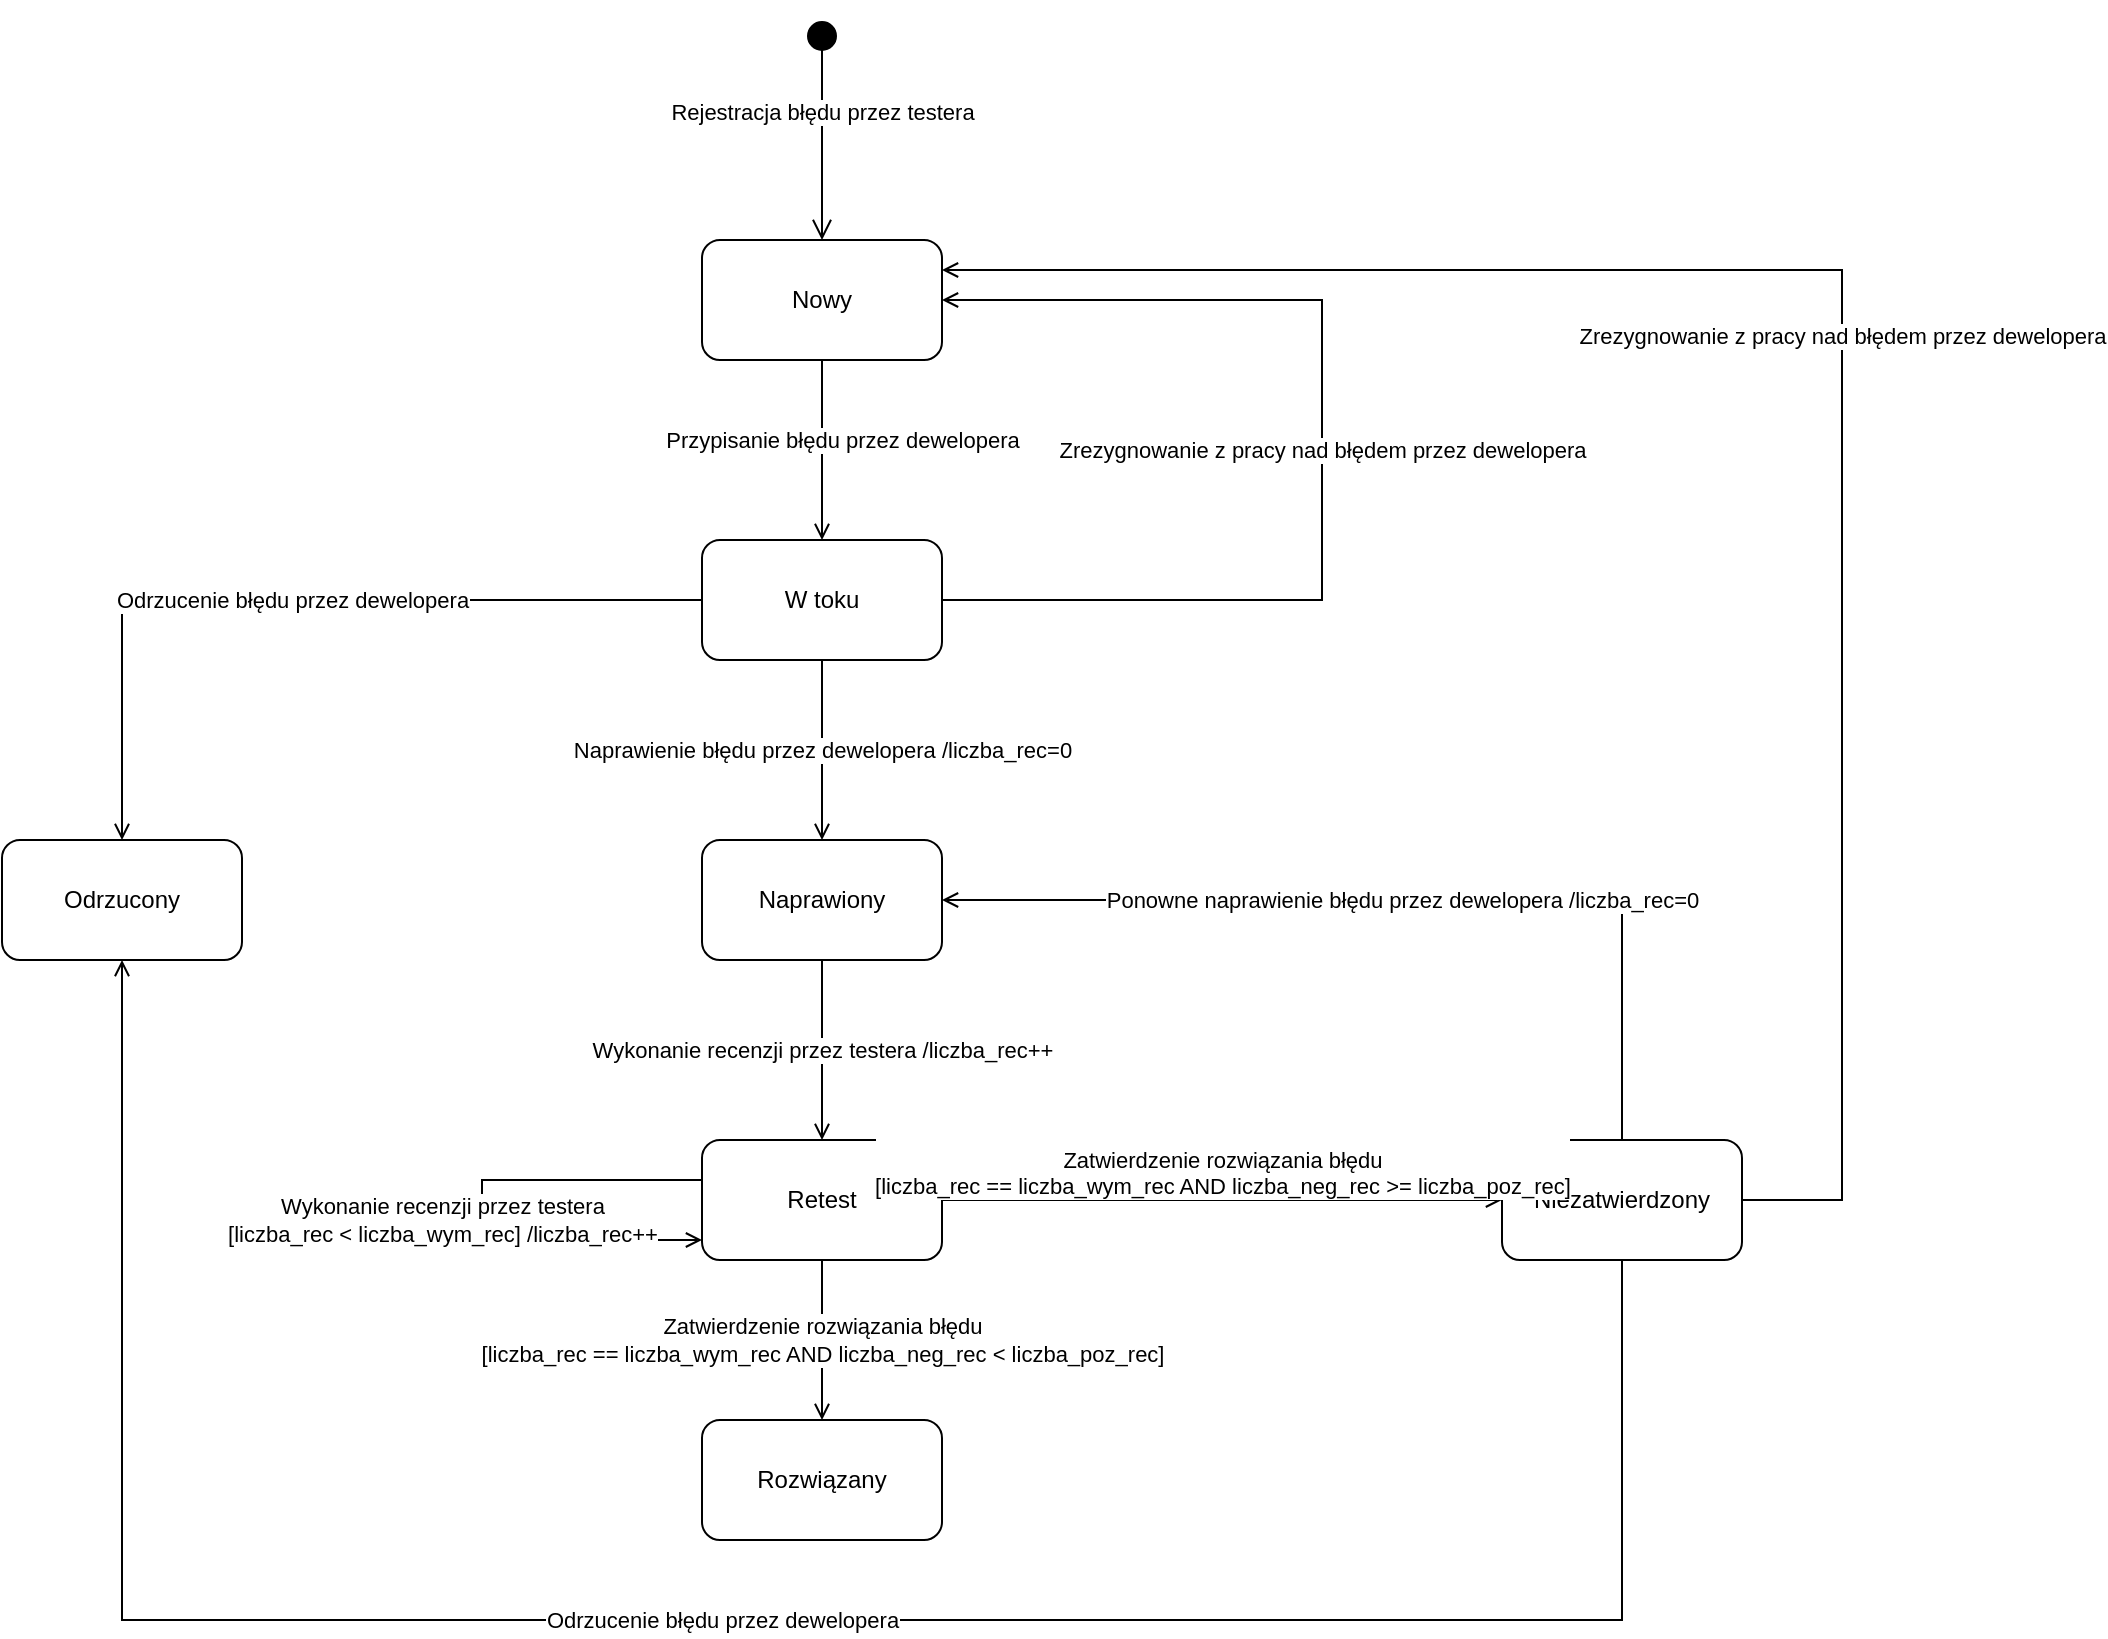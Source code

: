 <mxfile version="15.2.9" type="device"><diagram id="-AIvo_aoG3iy39GctLOE" name="Page-1"><mxGraphModel dx="923" dy="751" grid="1" gridSize="10" guides="1" tooltips="1" connect="1" arrows="1" fold="1" page="1" pageScale="1" pageWidth="1100" pageHeight="850" math="0" shadow="0"><root><mxCell id="0"/><mxCell id="1" parent="0"/><mxCell id="RUSZKUfa4JQvr5PRSxo7-1" value="Nowy" style="rounded=1;whiteSpace=wrap;html=1;" vertex="1" parent="1"><mxGeometry x="389" y="130" width="120" height="60" as="geometry"/></mxCell><mxCell id="RUSZKUfa4JQvr5PRSxo7-2" value="Rejestracja błędu przez testera" style="html=1;verticalAlign=bottom;startArrow=circle;startFill=1;endArrow=open;startSize=6;endSize=8;entryX=0.5;entryY=0;entryDx=0;entryDy=0;" edge="1" parent="1" target="RUSZKUfa4JQvr5PRSxo7-1"><mxGeometry width="80" relative="1" as="geometry"><mxPoint x="449" y="20" as="sourcePoint"/><mxPoint x="49" y="189.5" as="targetPoint"/></mxGeometry></mxCell><mxCell id="RUSZKUfa4JQvr5PRSxo7-5" value="Zrezygnowanie z pracy nad błędem przez dewelopera" style="edgeStyle=orthogonalEdgeStyle;rounded=0;orthogonalLoop=1;jettySize=auto;html=1;entryX=1;entryY=0.5;entryDx=0;entryDy=0;endArrow=open;endFill=0;exitX=1;exitY=0.5;exitDx=0;exitDy=0;" edge="1" parent="1" source="RUSZKUfa4JQvr5PRSxo7-3" target="RUSZKUfa4JQvr5PRSxo7-1"><mxGeometry relative="1" as="geometry"><Array as="points"><mxPoint x="699" y="310"/><mxPoint x="699" y="160"/></Array></mxGeometry></mxCell><mxCell id="RUSZKUfa4JQvr5PRSxo7-3" value="W toku" style="rounded=1;whiteSpace=wrap;html=1;" vertex="1" parent="1"><mxGeometry x="389" y="280" width="120" height="60" as="geometry"/></mxCell><mxCell id="RUSZKUfa4JQvr5PRSxo7-13" value="Wykonanie recenzji przez testera /liczba_rec++" style="edgeStyle=orthogonalEdgeStyle;rounded=0;orthogonalLoop=1;jettySize=auto;html=1;entryX=0.5;entryY=0;entryDx=0;entryDy=0;endArrow=open;endFill=0;" edge="1" parent="1" source="RUSZKUfa4JQvr5PRSxo7-6" target="RUSZKUfa4JQvr5PRSxo7-11"><mxGeometry relative="1" as="geometry"/></mxCell><mxCell id="RUSZKUfa4JQvr5PRSxo7-6" value="Naprawiony" style="rounded=1;whiteSpace=wrap;html=1;" vertex="1" parent="1"><mxGeometry x="389" y="430" width="120" height="60" as="geometry"/></mxCell><mxCell id="RUSZKUfa4JQvr5PRSxo7-7" value="Odrzucony" style="rounded=1;whiteSpace=wrap;html=1;" vertex="1" parent="1"><mxGeometry x="39" y="430" width="120" height="60" as="geometry"/></mxCell><mxCell id="RUSZKUfa4JQvr5PRSxo7-15" value="&lt;div&gt;Zatwierdzenie rozwiązania błędu&lt;/div&gt;&lt;div&gt;[liczba_rec == liczba_wym_rec AND liczba_neg_rec &amp;lt; liczba_poz_rec]&lt;/div&gt;" style="edgeStyle=orthogonalEdgeStyle;rounded=0;orthogonalLoop=1;jettySize=auto;html=1;entryX=0.5;entryY=0;entryDx=0;entryDy=0;endArrow=open;endFill=0;" edge="1" parent="1" source="RUSZKUfa4JQvr5PRSxo7-11" target="RUSZKUfa4JQvr5PRSxo7-14"><mxGeometry relative="1" as="geometry"/></mxCell><mxCell id="RUSZKUfa4JQvr5PRSxo7-11" value="Retest" style="rounded=1;whiteSpace=wrap;html=1;" vertex="1" parent="1"><mxGeometry x="389" y="580" width="120" height="60" as="geometry"/></mxCell><mxCell id="RUSZKUfa4JQvr5PRSxo7-14" value="Rozwiązany" style="rounded=1;whiteSpace=wrap;html=1;" vertex="1" parent="1"><mxGeometry x="389" y="720" width="120" height="60" as="geometry"/></mxCell><mxCell id="RUSZKUfa4JQvr5PRSxo7-18" value="Odrzucenie błędu przez dewelopera" style="edgeStyle=orthogonalEdgeStyle;rounded=0;orthogonalLoop=1;jettySize=auto;html=1;entryX=0.5;entryY=1;entryDx=0;entryDy=0;endArrow=open;endFill=0;exitX=0.5;exitY=1;exitDx=0;exitDy=0;" edge="1" parent="1" source="RUSZKUfa4JQvr5PRSxo7-16" target="RUSZKUfa4JQvr5PRSxo7-7"><mxGeometry relative="1" as="geometry"><Array as="points"><mxPoint x="849" y="820"/><mxPoint x="99" y="820"/></Array></mxGeometry></mxCell><mxCell id="RUSZKUfa4JQvr5PRSxo7-19" value="Ponowne naprawienie błędu przez dewelopera /liczba_rec=0" style="edgeStyle=orthogonalEdgeStyle;rounded=0;orthogonalLoop=1;jettySize=auto;html=1;entryX=1;entryY=0.5;entryDx=0;entryDy=0;endArrow=open;endFill=0;exitX=0.5;exitY=0;exitDx=0;exitDy=0;" edge="1" parent="1" source="RUSZKUfa4JQvr5PRSxo7-16" target="RUSZKUfa4JQvr5PRSxo7-6"><mxGeometry relative="1" as="geometry"><Array as="points"><mxPoint x="849" y="460"/></Array></mxGeometry></mxCell><mxCell id="RUSZKUfa4JQvr5PRSxo7-20" value="Zrezygnowanie z pracy nad błędem przez dewelopera" style="edgeStyle=orthogonalEdgeStyle;rounded=0;orthogonalLoop=1;jettySize=auto;html=1;endArrow=open;endFill=0;entryX=1;entryY=0.25;entryDx=0;entryDy=0;exitX=1;exitY=0.5;exitDx=0;exitDy=0;" edge="1" parent="1" source="RUSZKUfa4JQvr5PRSxo7-16" target="RUSZKUfa4JQvr5PRSxo7-1"><mxGeometry relative="1" as="geometry"><mxPoint x="119" y="290" as="targetPoint"/><Array as="points"><mxPoint x="959" y="610"/><mxPoint x="959" y="145"/></Array></mxGeometry></mxCell><mxCell id="RUSZKUfa4JQvr5PRSxo7-16" value="Niezatwierdzony" style="rounded=1;whiteSpace=wrap;html=1;" vertex="1" parent="1"><mxGeometry x="789" y="580" width="120" height="60" as="geometry"/></mxCell><mxCell id="RUSZKUfa4JQvr5PRSxo7-4" value="Przypisanie błędu przez dewelopera" style="edgeStyle=orthogonalEdgeStyle;rounded=0;orthogonalLoop=1;jettySize=auto;html=1;entryX=0.5;entryY=0;entryDx=0;entryDy=0;endArrow=open;endFill=0;" edge="1" parent="1" source="RUSZKUfa4JQvr5PRSxo7-1" target="RUSZKUfa4JQvr5PRSxo7-3"><mxGeometry x="-0.111" y="10" relative="1" as="geometry"><mxPoint as="offset"/></mxGeometry></mxCell><mxCell id="RUSZKUfa4JQvr5PRSxo7-9" value="Naprawienie błędu przez dewelopera /liczba_rec=0" style="edgeStyle=orthogonalEdgeStyle;rounded=0;orthogonalLoop=1;jettySize=auto;html=1;entryX=0.5;entryY=0;entryDx=0;entryDy=0;endArrow=open;endFill=0;exitX=0.5;exitY=1;exitDx=0;exitDy=0;" edge="1" parent="1" source="RUSZKUfa4JQvr5PRSxo7-3" target="RUSZKUfa4JQvr5PRSxo7-6"><mxGeometry relative="1" as="geometry"/></mxCell><mxCell id="RUSZKUfa4JQvr5PRSxo7-10" value="Odrzucenie błędu przez dewelopera" style="edgeStyle=orthogonalEdgeStyle;rounded=0;orthogonalLoop=1;jettySize=auto;html=1;entryX=0.5;entryY=0;entryDx=0;entryDy=0;endArrow=open;endFill=0;exitX=0;exitY=0.5;exitDx=0;exitDy=0;" edge="1" parent="1" source="RUSZKUfa4JQvr5PRSxo7-3" target="RUSZKUfa4JQvr5PRSxo7-7"><mxGeometry relative="1" as="geometry"/></mxCell><mxCell id="RUSZKUfa4JQvr5PRSxo7-22" value="&lt;div&gt;Wykonanie recenzji przez testera&lt;/div&gt;&lt;div&gt;[liczba_rec &amp;lt; liczba_wym_rec] /liczba_rec++&lt;/div&gt;" style="edgeStyle=orthogonalEdgeStyle;rounded=0;orthogonalLoop=1;jettySize=auto;html=1;endArrow=open;endFill=0;" edge="1" parent="1"><mxGeometry x="0.04" y="-20" relative="1" as="geometry"><mxPoint x="389" y="600" as="sourcePoint"/><mxPoint x="389" y="630" as="targetPoint"/><Array as="points"><mxPoint x="389" y="600"/><mxPoint x="279" y="600"/><mxPoint x="279" y="630"/></Array><mxPoint as="offset"/></mxGeometry></mxCell><mxCell id="RUSZKUfa4JQvr5PRSxo7-17" value="&lt;br&gt;&lt;div&gt;Zatwierdzenie rozwiązania błędu&lt;/div&gt;&lt;div&gt;[liczba_rec == liczba_wym_rec AND liczba_neg_rec &amp;gt;= liczba_poz_rec]&lt;/div&gt;" style="edgeStyle=orthogonalEdgeStyle;rounded=0;orthogonalLoop=1;jettySize=auto;html=1;entryX=0;entryY=0.5;entryDx=0;entryDy=0;endArrow=open;endFill=0;" edge="1" parent="1" source="RUSZKUfa4JQvr5PRSxo7-11" target="RUSZKUfa4JQvr5PRSxo7-16"><mxGeometry y="20" relative="1" as="geometry"><mxPoint as="offset"/></mxGeometry></mxCell></root></mxGraphModel></diagram></mxfile>